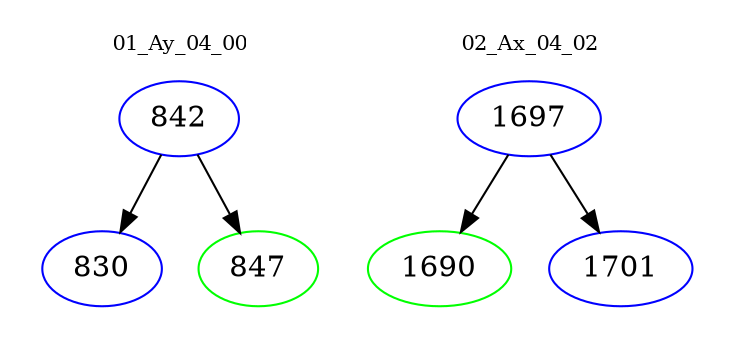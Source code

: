 digraph{
subgraph cluster_0 {
color = white
label = "01_Ay_04_00";
fontsize=10;
T0_842 [label="842", color="blue"]
T0_842 -> T0_830 [color="black"]
T0_830 [label="830", color="blue"]
T0_842 -> T0_847 [color="black"]
T0_847 [label="847", color="green"]
}
subgraph cluster_1 {
color = white
label = "02_Ax_04_02";
fontsize=10;
T1_1697 [label="1697", color="blue"]
T1_1697 -> T1_1690 [color="black"]
T1_1690 [label="1690", color="green"]
T1_1697 -> T1_1701 [color="black"]
T1_1701 [label="1701", color="blue"]
}
}
